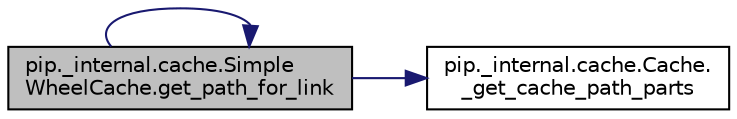 digraph "pip._internal.cache.SimpleWheelCache.get_path_for_link"
{
 // LATEX_PDF_SIZE
  edge [fontname="Helvetica",fontsize="10",labelfontname="Helvetica",labelfontsize="10"];
  node [fontname="Helvetica",fontsize="10",shape=record];
  rankdir="LR";
  Node1 [label="pip._internal.cache.Simple\lWheelCache.get_path_for_link",height=0.2,width=0.4,color="black", fillcolor="grey75", style="filled", fontcolor="black",tooltip=" "];
  Node1 -> Node2 [color="midnightblue",fontsize="10",style="solid",fontname="Helvetica"];
  Node2 [label="pip._internal.cache.Cache.\l_get_cache_path_parts",height=0.2,width=0.4,color="black", fillcolor="white", style="filled",URL="$de/d43/classpip_1_1__internal_1_1cache_1_1_cache.html#aeab5c50e16471e9b72084dbbec536539",tooltip=" "];
  Node1 -> Node1 [color="midnightblue",fontsize="10",style="solid",fontname="Helvetica"];
}
